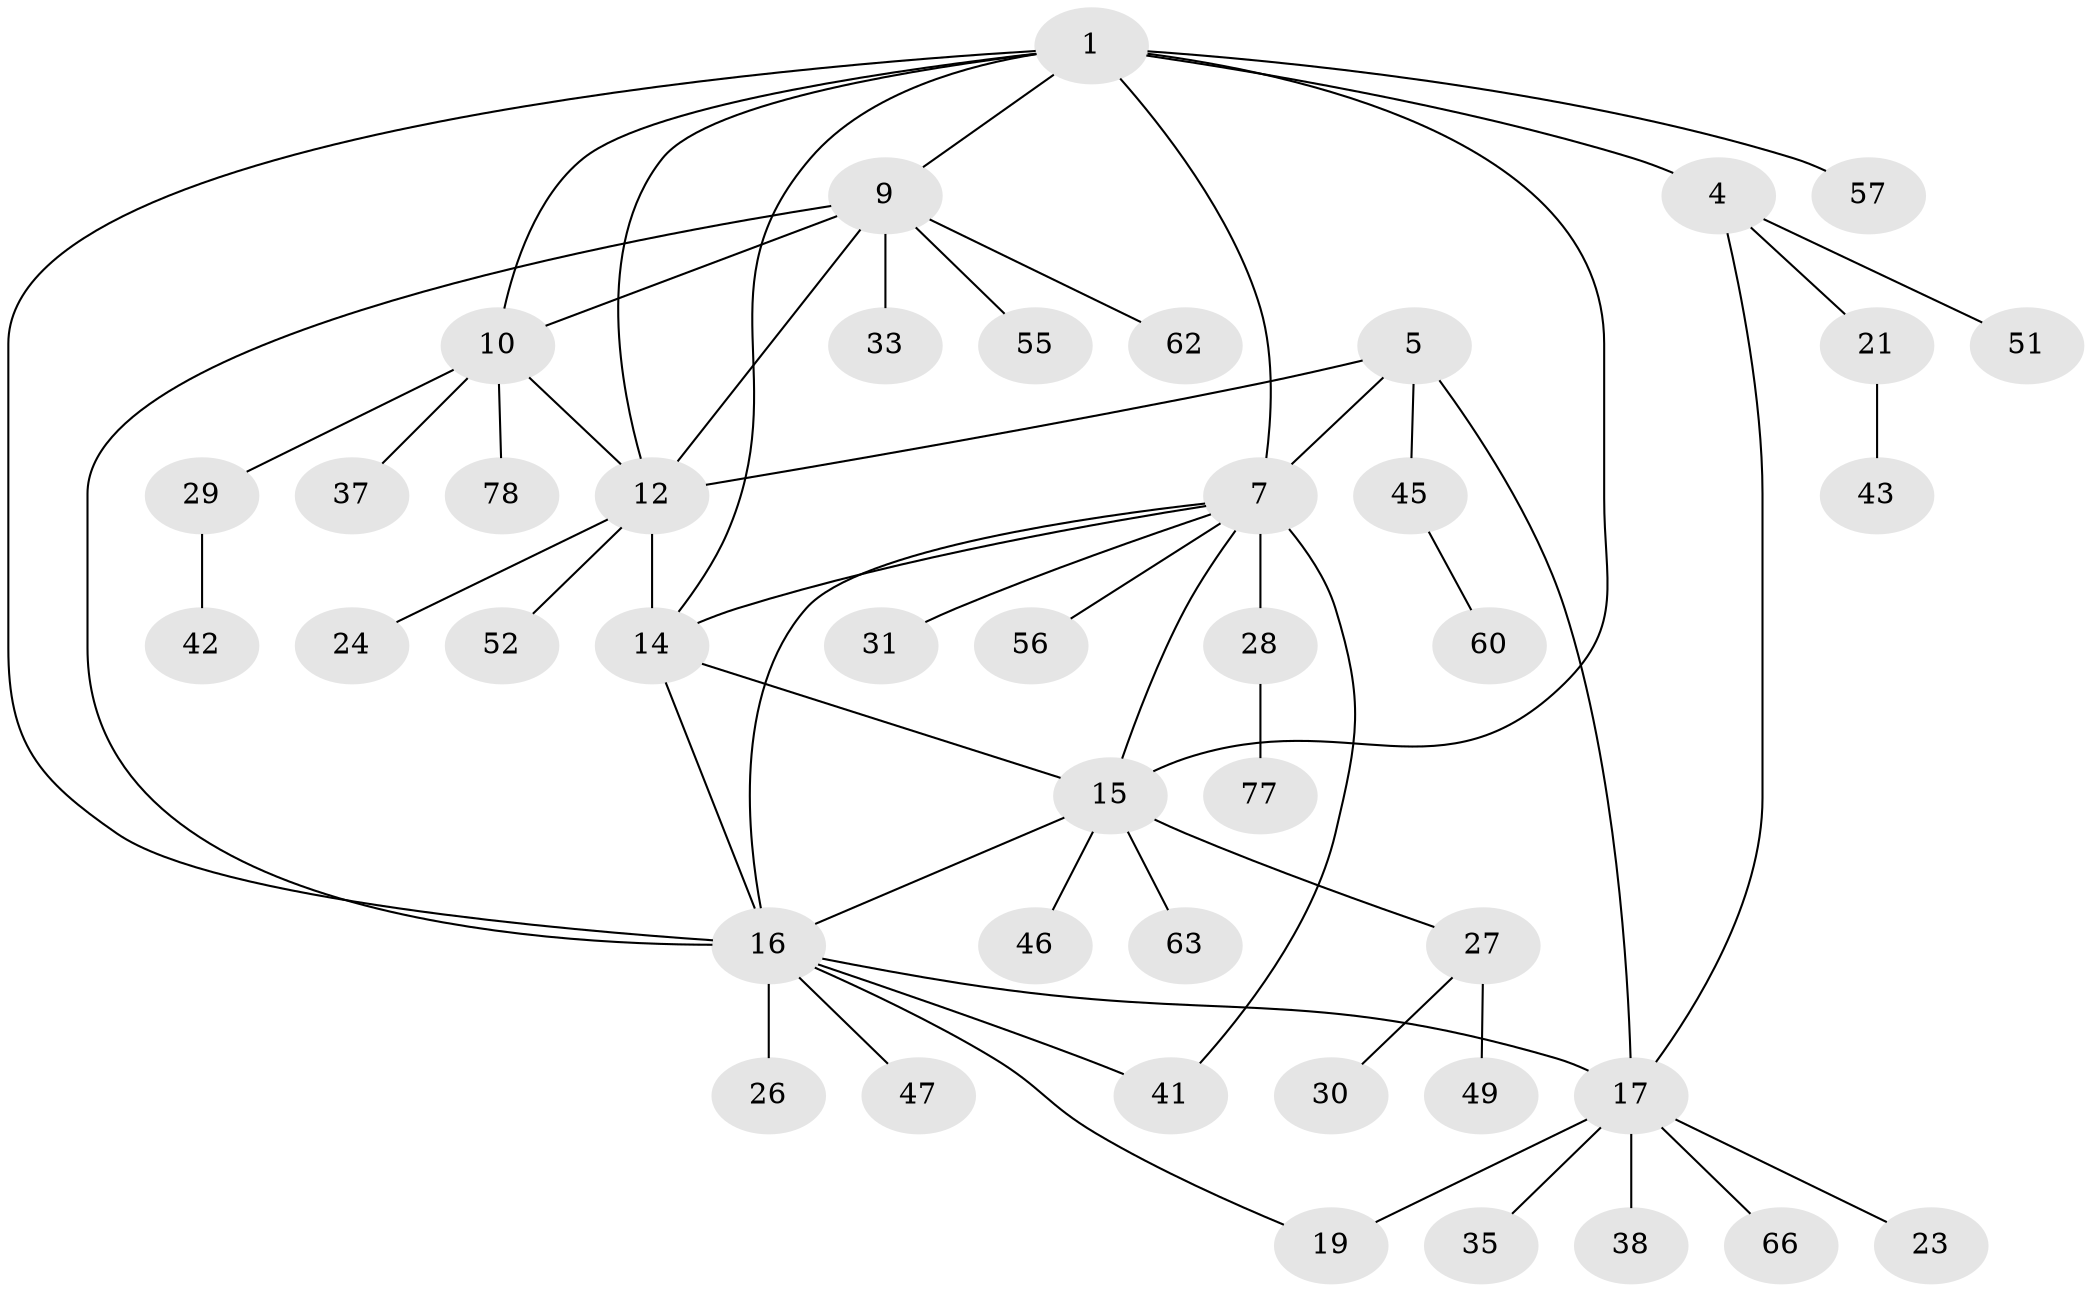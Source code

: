 // original degree distribution, {6: 0.03488372093023256, 9: 0.011627906976744186, 4: 0.03488372093023256, 5: 0.03488372093023256, 8: 0.05813953488372093, 7: 0.06976744186046512, 2: 0.1511627906976744, 1: 0.5465116279069767, 3: 0.05813953488372093}
// Generated by graph-tools (version 1.1) at 2025/16/03/09/25 04:16:03]
// undirected, 43 vertices, 58 edges
graph export_dot {
graph [start="1"]
  node [color=gray90,style=filled];
  1 [super="+3+36+2+53"];
  4;
  5 [super="+76+6"];
  7 [super="+8+69+72+81"];
  9 [super="+85"];
  10 [super="+40+22"];
  12;
  14;
  15 [super="+34+70"];
  16 [super="+25+18+54"];
  17 [super="+20+32+61"];
  19 [super="+44"];
  21;
  23;
  24;
  26;
  27;
  28;
  29;
  30;
  31 [super="+79+74"];
  33;
  35;
  37;
  38;
  41;
  42;
  43 [super="+80"];
  45;
  46;
  47;
  49;
  51;
  52;
  55;
  56;
  57;
  60;
  62 [super="+65"];
  63 [super="+75"];
  66;
  77;
  78;
  1 -- 4 [weight=3];
  1 -- 14;
  1 -- 7;
  1 -- 9;
  1 -- 10;
  1 -- 12;
  1 -- 15;
  1 -- 16 [weight=2];
  1 -- 57;
  4 -- 17;
  4 -- 21;
  4 -- 51;
  5 -- 7 [weight=4];
  5 -- 12;
  5 -- 45;
  5 -- 17;
  7 -- 28;
  7 -- 16 [weight=2];
  7 -- 41;
  7 -- 14;
  7 -- 15;
  7 -- 56;
  7 -- 31;
  9 -- 10;
  9 -- 12;
  9 -- 33;
  9 -- 55;
  9 -- 62;
  9 -- 16;
  10 -- 12;
  10 -- 29;
  10 -- 37;
  10 -- 78;
  12 -- 14;
  12 -- 24;
  12 -- 52;
  14 -- 15;
  14 -- 16;
  15 -- 16;
  15 -- 27;
  15 -- 46;
  15 -- 63;
  16 -- 41;
  16 -- 26;
  16 -- 47;
  16 -- 19;
  16 -- 17 [weight=3];
  17 -- 19 [weight=2];
  17 -- 38;
  17 -- 66;
  17 -- 35;
  17 -- 23;
  21 -- 43;
  27 -- 30;
  27 -- 49;
  28 -- 77;
  29 -- 42;
  45 -- 60;
}
